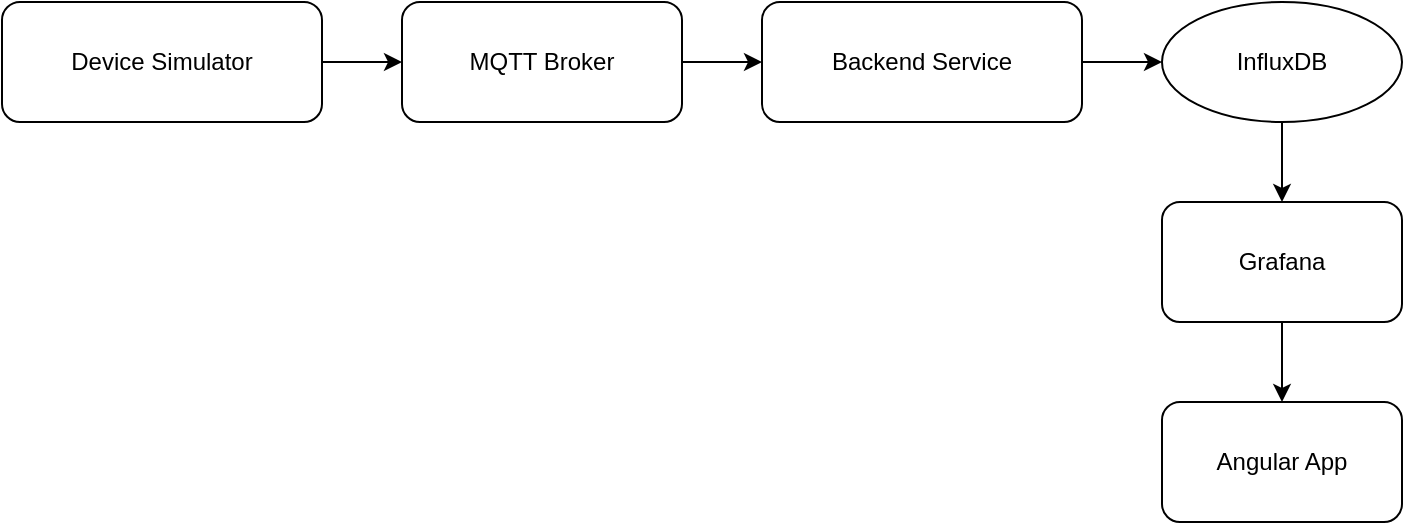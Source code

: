 <?xml version="1.0" encoding="UTF-8"?>
<mxfile>
  <diagram name="Architecture">
    <mxGraphModel dx="828" dy="556" grid="1" gridSize="10" guides="1" tooltips="1" connect="1" arrows="1" fold="1" page="1" pageScale="1" pageWidth="827" pageHeight="1169" math="0" shadow="0">
      <root>
        <mxCell id="0"/>
        <mxCell id="1" parent="0"/>
        <!-- Nodes -->
        <mxCell id="dev" value="Device Simulator" style="rounded=1;whiteSpace=wrap;html=1;strokeColor=#000000;fillColor=#FFFFFF;" vertex="1" parent="1">
          <mxGeometry x="40" y="120" width="160" height="60" as="geometry"/>
        </mxCell>

        <mxCell id="mqtt" value="MQTT Broker" style="rounded=1;whiteSpace=wrap;html=1;strokeColor=#000000;fillColor=#FFFFFF;" vertex="1" parent="1">
          <mxGeometry x="240" y="120" width="140" height="60" as="geometry"/>
        </mxCell>

        <mxCell id="backend" value="Backend Service" style="rounded=1;whiteSpace=wrap;html=1;strokeColor=#000000;fillColor=#FFFFFF;" vertex="1" parent="1">
          <mxGeometry x="420" y="120" width="160" height="60" as="geometry"/>
        </mxCell>

        <mxCell id="influx" value="InfluxDB" style="ellipse;whiteSpace=wrap;html=1;strokeColor=#000000;fillColor=#FFFFFF;" vertex="1" parent="1">
          <mxGeometry x="620" y="120" width="120" height="60" as="geometry"/>
        </mxCell>

        <mxCell id="grafana" value="Grafana" style="rounded=1;whiteSpace=wrap;html=1;strokeColor=#000000;fillColor=#FFFFFF;" vertex="1" parent="1">
          <mxGeometry x="620" y="220" width="120" height="60" as="geometry"/>
        </mxCell>

        <mxCell id="angular" value="Angular App" style="rounded=1;whiteSpace=wrap;html=1;strokeColor=#000000;fillColor=#FFFFFF;" vertex="1" parent="1">
          <mxGeometry x="620" y="320" width="120" height="60" as="geometry"/>
        </mxCell>

        <!-- Edges -->
        <mxCell id="e1" style="edgeStyle=orthogonalEdgeStyle;rounded=0;orthogonalLoop=1;jettySize=auto;html=1;endArrow=classic;" edge="1" parent="1" source="dev" target="mqtt">
          <mxGeometry relative="1" as="geometry"/>
        </mxCell>

        <mxCell id="e2" style="edgeStyle=orthogonalEdgeStyle;rounded=0;orthogonalLoop=1;jettySize=auto;html=1;endArrow=classic;" edge="1" parent="1" source="mqtt" target="backend">
          <mxGeometry relative="1" as="geometry"/>
        </mxCell>

        <mxCell id="e3" style="edgeStyle=orthogonalEdgeStyle;rounded=0;orthogonalLoop=1;jettySize=auto;html=1;endArrow=classic;" edge="1" parent="1" source="backend" target="influx">
          <mxGeometry relative="1" as="geometry"/>
        </mxCell>

        <mxCell id="e4" style="edgeStyle=orthogonalEdgeStyle;rounded=0;orthogonalLoop=1;jettySize=auto;html=1;endArrow=classic;" edge="1" parent="1" source="influx" target="grafana">
          <mxGeometry relative="1" as="geometry"/>
        </mxCell>

        <mxCell id="e5" style="edgeStyle=orthogonalEdgeStyle;rounded=0;orthogonalLoop=1;jettySize=auto;html=1;endArrow=classic;" edge="1" parent="1" source="grafana" target="angular">
          <mxGeometry relative="1" as="geometry"/>
        </mxCell>

      </root>
    </mxGraphModel>
  </diagram>
</mxfile>
